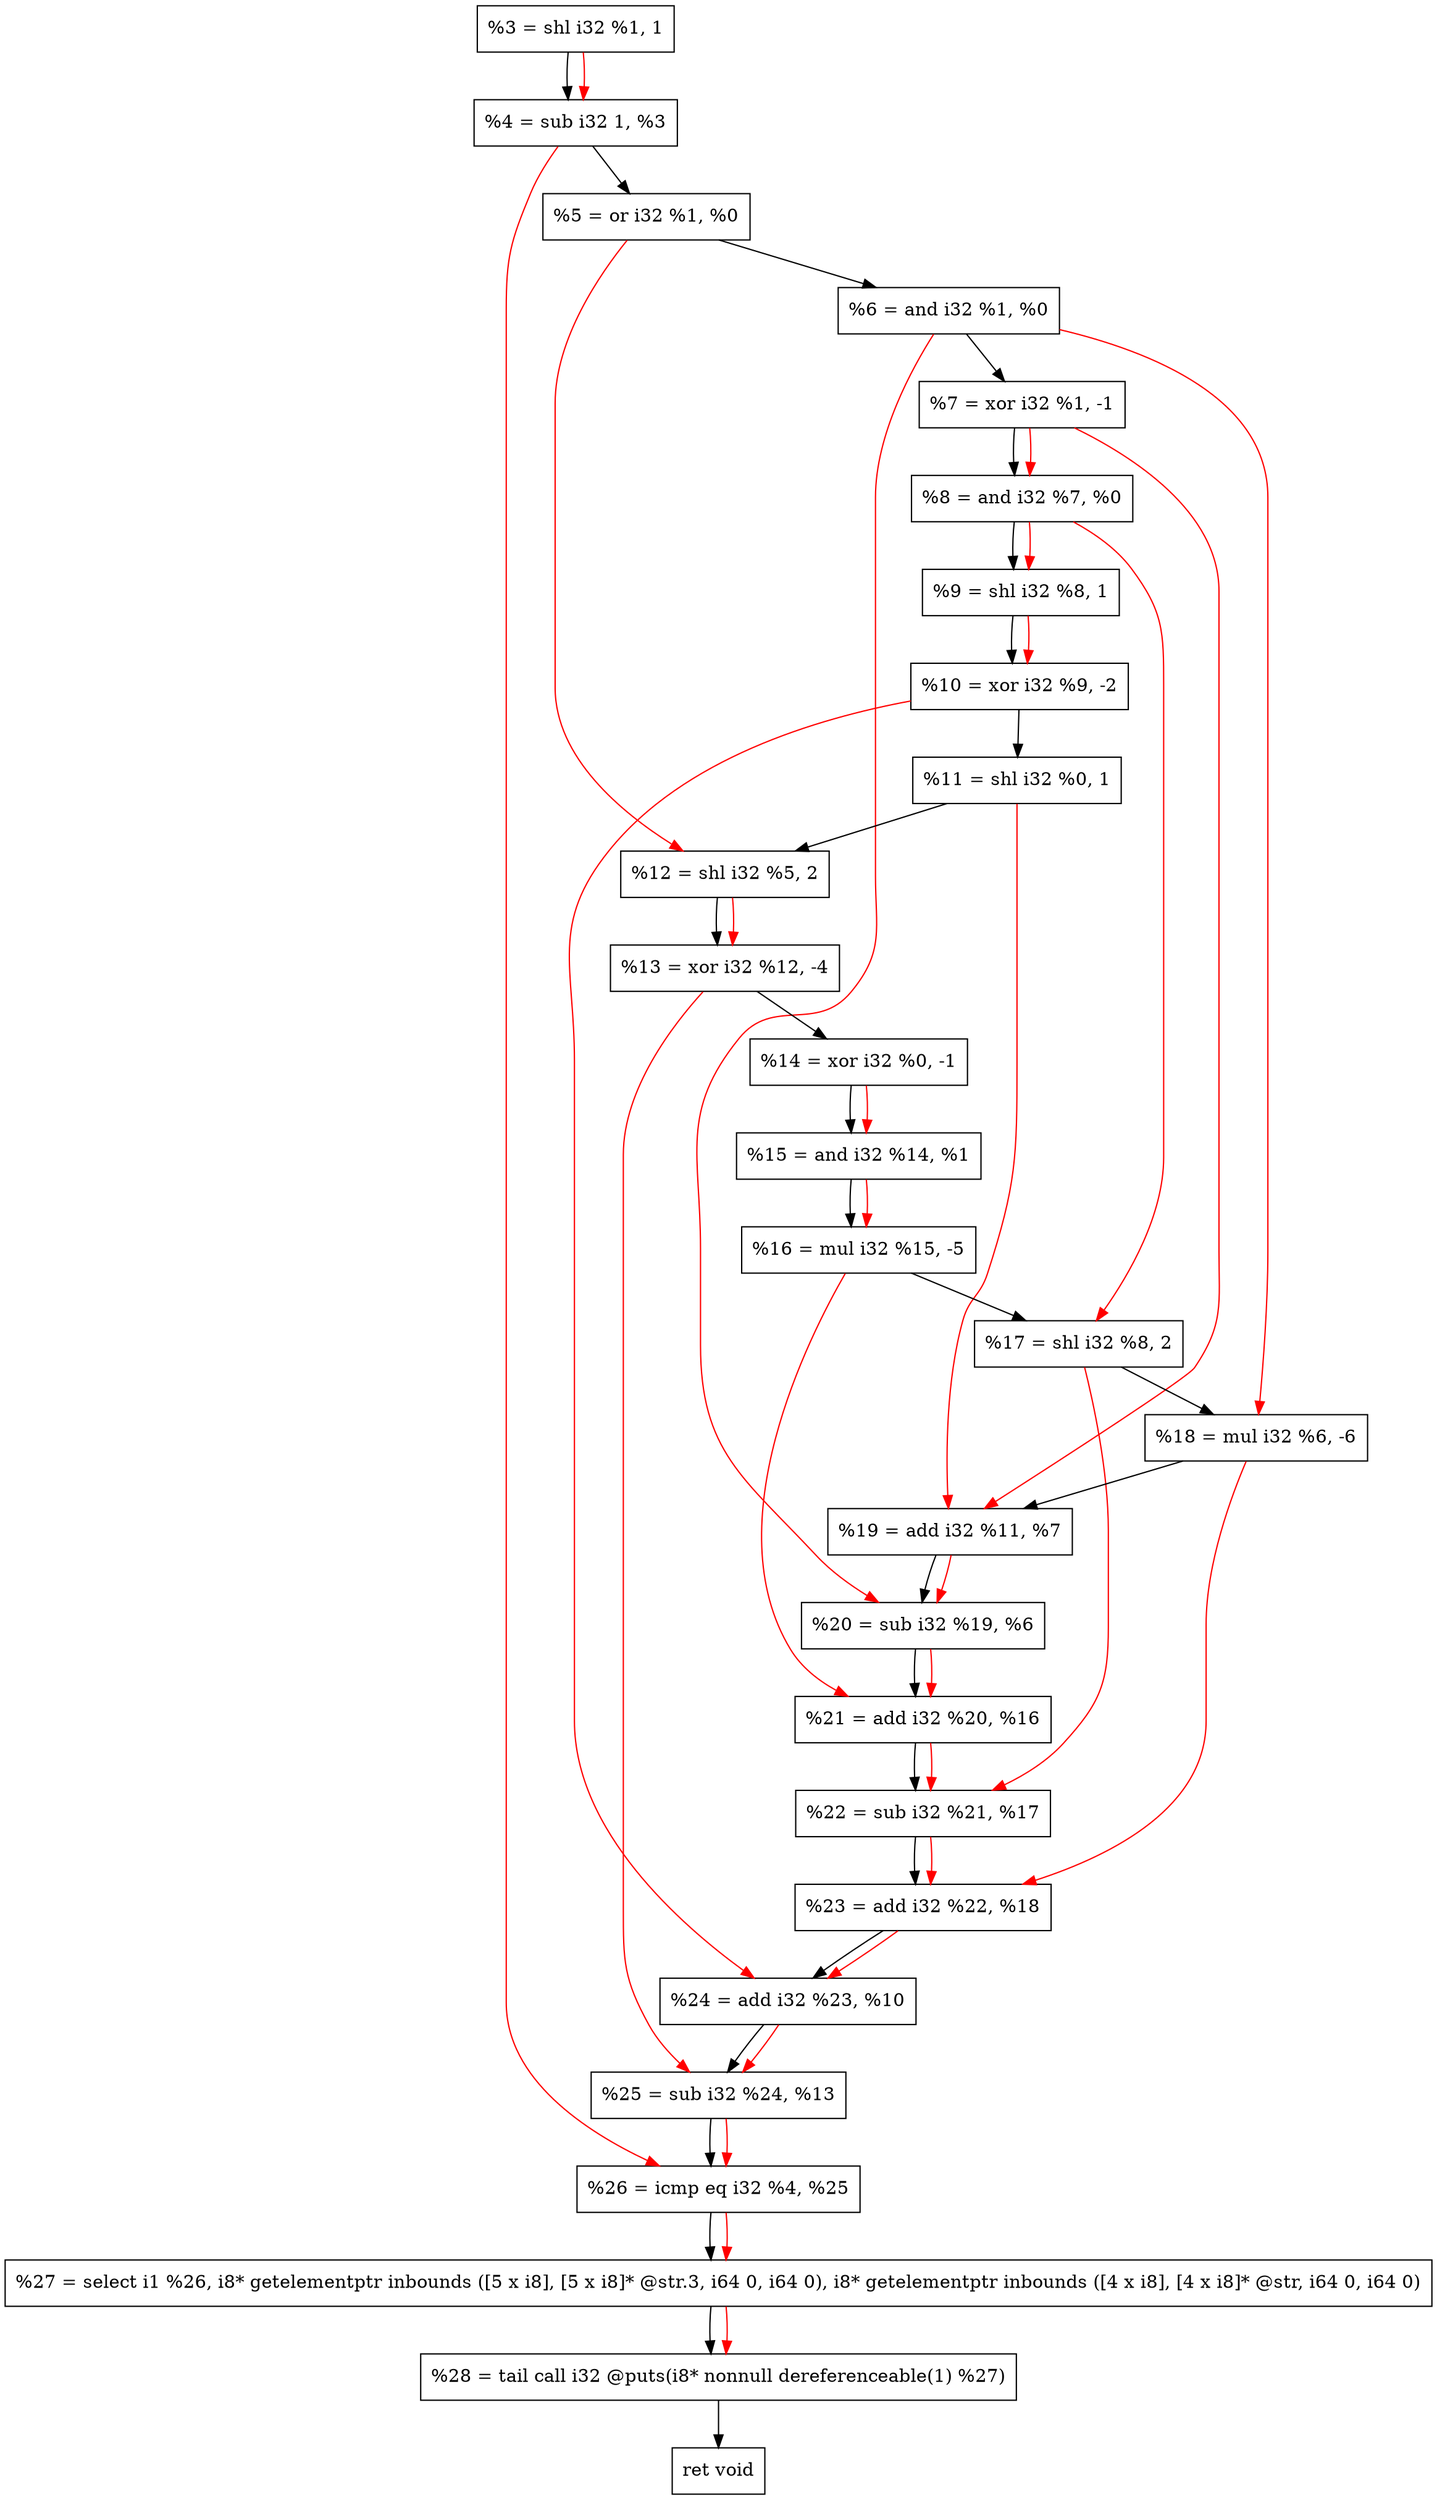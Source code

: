 digraph "DFG for'crackme' function" {
	Node0xb09b80[shape=record, label="  %3 = shl i32 %1, 1"];
	Node0xb09bf0[shape=record, label="  %4 = sub i32 1, %3"];
	Node0xb09cb0[shape=record, label="  %5 = or i32 %1, %0"];
	Node0xb09d20[shape=record, label="  %6 = and i32 %1, %0"];
	Node0xb09d90[shape=record, label="  %7 = xor i32 %1, -1"];
	Node0xb09e00[shape=record, label="  %8 = and i32 %7, %0"];
	Node0xb09e70[shape=record, label="  %9 = shl i32 %8, 1"];
	Node0xb09f10[shape=record, label="  %10 = xor i32 %9, -2"];
	Node0xb09f80[shape=record, label="  %11 = shl i32 %0, 1"];
	Node0xb0a020[shape=record, label="  %12 = shl i32 %5, 2"];
	Node0xb0a0c0[shape=record, label="  %13 = xor i32 %12, -4"];
	Node0xb0a130[shape=record, label="  %14 = xor i32 %0, -1"];
	Node0xb0a1a0[shape=record, label="  %15 = and i32 %14, %1"];
	Node0xb0a240[shape=record, label="  %16 = mul i32 %15, -5"];
	Node0xb0a2b0[shape=record, label="  %17 = shl i32 %8, 2"];
	Node0xb0a350[shape=record, label="  %18 = mul i32 %6, -6"];
	Node0xb0a3c0[shape=record, label="  %19 = add i32 %11, %7"];
	Node0xb0a430[shape=record, label="  %20 = sub i32 %19, %6"];
	Node0xb0a4a0[shape=record, label="  %21 = add i32 %20, %16"];
	Node0xb0a510[shape=record, label="  %22 = sub i32 %21, %17"];
	Node0xb0a580[shape=record, label="  %23 = add i32 %22, %18"];
	Node0xb0a5f0[shape=record, label="  %24 = add i32 %23, %10"];
	Node0xb0a660[shape=record, label="  %25 = sub i32 %24, %13"];
	Node0xb0a6d0[shape=record, label="  %26 = icmp eq i32 %4, %25"];
	Node0xaaa268[shape=record, label="  %27 = select i1 %26, i8* getelementptr inbounds ([5 x i8], [5 x i8]* @str.3, i64 0, i64 0), i8* getelementptr inbounds ([4 x i8], [4 x i8]* @str, i64 0, i64 0)"];
	Node0xb0ab70[shape=record, label="  %28 = tail call i32 @puts(i8* nonnull dereferenceable(1) %27)"];
	Node0xb0abc0[shape=record, label="  ret void"];
	Node0xb09b80 -> Node0xb09bf0;
	Node0xb09bf0 -> Node0xb09cb0;
	Node0xb09cb0 -> Node0xb09d20;
	Node0xb09d20 -> Node0xb09d90;
	Node0xb09d90 -> Node0xb09e00;
	Node0xb09e00 -> Node0xb09e70;
	Node0xb09e70 -> Node0xb09f10;
	Node0xb09f10 -> Node0xb09f80;
	Node0xb09f80 -> Node0xb0a020;
	Node0xb0a020 -> Node0xb0a0c0;
	Node0xb0a0c0 -> Node0xb0a130;
	Node0xb0a130 -> Node0xb0a1a0;
	Node0xb0a1a0 -> Node0xb0a240;
	Node0xb0a240 -> Node0xb0a2b0;
	Node0xb0a2b0 -> Node0xb0a350;
	Node0xb0a350 -> Node0xb0a3c0;
	Node0xb0a3c0 -> Node0xb0a430;
	Node0xb0a430 -> Node0xb0a4a0;
	Node0xb0a4a0 -> Node0xb0a510;
	Node0xb0a510 -> Node0xb0a580;
	Node0xb0a580 -> Node0xb0a5f0;
	Node0xb0a5f0 -> Node0xb0a660;
	Node0xb0a660 -> Node0xb0a6d0;
	Node0xb0a6d0 -> Node0xaaa268;
	Node0xaaa268 -> Node0xb0ab70;
	Node0xb0ab70 -> Node0xb0abc0;
edge [color=red]
	Node0xb09b80 -> Node0xb09bf0;
	Node0xb09d90 -> Node0xb09e00;
	Node0xb09e00 -> Node0xb09e70;
	Node0xb09e70 -> Node0xb09f10;
	Node0xb09cb0 -> Node0xb0a020;
	Node0xb0a020 -> Node0xb0a0c0;
	Node0xb0a130 -> Node0xb0a1a0;
	Node0xb0a1a0 -> Node0xb0a240;
	Node0xb09e00 -> Node0xb0a2b0;
	Node0xb09d20 -> Node0xb0a350;
	Node0xb09f80 -> Node0xb0a3c0;
	Node0xb09d90 -> Node0xb0a3c0;
	Node0xb0a3c0 -> Node0xb0a430;
	Node0xb09d20 -> Node0xb0a430;
	Node0xb0a430 -> Node0xb0a4a0;
	Node0xb0a240 -> Node0xb0a4a0;
	Node0xb0a4a0 -> Node0xb0a510;
	Node0xb0a2b0 -> Node0xb0a510;
	Node0xb0a510 -> Node0xb0a580;
	Node0xb0a350 -> Node0xb0a580;
	Node0xb0a580 -> Node0xb0a5f0;
	Node0xb09f10 -> Node0xb0a5f0;
	Node0xb0a5f0 -> Node0xb0a660;
	Node0xb0a0c0 -> Node0xb0a660;
	Node0xb09bf0 -> Node0xb0a6d0;
	Node0xb0a660 -> Node0xb0a6d0;
	Node0xb0a6d0 -> Node0xaaa268;
	Node0xaaa268 -> Node0xb0ab70;
}
